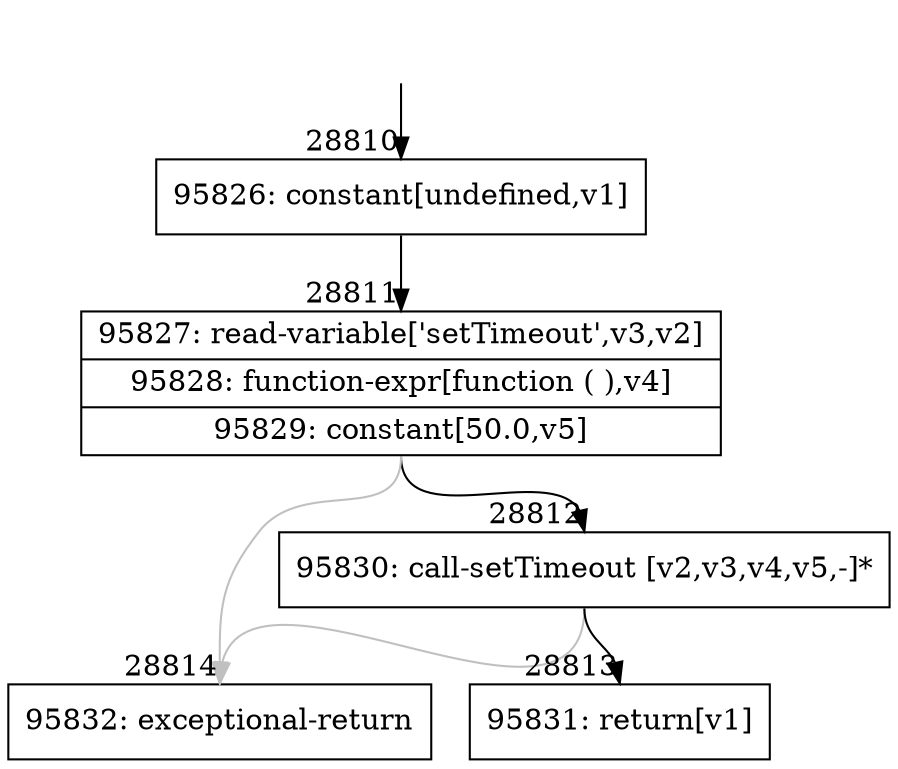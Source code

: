 digraph {
rankdir="TD"
BB_entry2541[shape=none,label=""];
BB_entry2541 -> BB28810 [tailport=s, headport=n, headlabel="    28810"]
BB28810 [shape=record label="{95826: constant[undefined,v1]}" ] 
BB28810 -> BB28811 [tailport=s, headport=n, headlabel="      28811"]
BB28811 [shape=record label="{95827: read-variable['setTimeout',v3,v2]|95828: function-expr[function ( ),v4]|95829: constant[50.0,v5]}" ] 
BB28811 -> BB28812 [tailport=s, headport=n, headlabel="      28812"]
BB28811 -> BB28814 [tailport=s, headport=n, color=gray, headlabel="      28814"]
BB28812 [shape=record label="{95830: call-setTimeout [v2,v3,v4,v5,-]*}" ] 
BB28812 -> BB28813 [tailport=s, headport=n, headlabel="      28813"]
BB28812 -> BB28814 [tailport=s, headport=n, color=gray]
BB28813 [shape=record label="{95831: return[v1]}" ] 
BB28814 [shape=record label="{95832: exceptional-return}" ] 
//#$~ 51600
}

